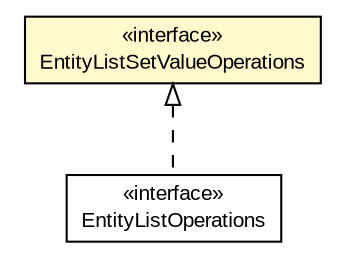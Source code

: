 #!/usr/local/bin/dot
#
# Class diagram 
# Generated by UMLGraph version 5.1 (http://www.umlgraph.org/)
#

digraph G {
	edge [fontname="arial",fontsize=10,labelfontname="arial",labelfontsize=10];
	node [fontname="arial",fontsize=10,shape=plaintext];
	nodesep=0.25;
	ranksep=0.5;
	// io.nextweb.operations.EntityListOperations
	c3677 [label=<<table title="io.nextweb.operations.EntityListOperations" border="0" cellborder="1" cellspacing="0" cellpadding="2" port="p" href="../EntityListOperations.html">
		<tr><td><table border="0" cellspacing="0" cellpadding="1">
<tr><td align="center" balign="center"> &#171;interface&#187; </td></tr>
<tr><td align="center" balign="center"> EntityListOperations </td></tr>
		</table></td></tr>
		</table>>, fontname="arial", fontcolor="black", fontsize=10.0];
	// io.nextweb.operations.entitylist.EntityListSetValueOperations
	c3678 [label=<<table title="io.nextweb.operations.entitylist.EntityListSetValueOperations" border="0" cellborder="1" cellspacing="0" cellpadding="2" port="p" bgcolor="lemonChiffon" href="./EntityListSetValueOperations.html">
		<tr><td><table border="0" cellspacing="0" cellpadding="1">
<tr><td align="center" balign="center"> &#171;interface&#187; </td></tr>
<tr><td align="center" balign="center"> EntityListSetValueOperations </td></tr>
		</table></td></tr>
		</table>>, fontname="arial", fontcolor="black", fontsize=10.0];
	//io.nextweb.operations.EntityListOperations implements io.nextweb.operations.entitylist.EntityListSetValueOperations
	c3678:p -> c3677:p [dir=back,arrowtail=empty,style=dashed];
}

